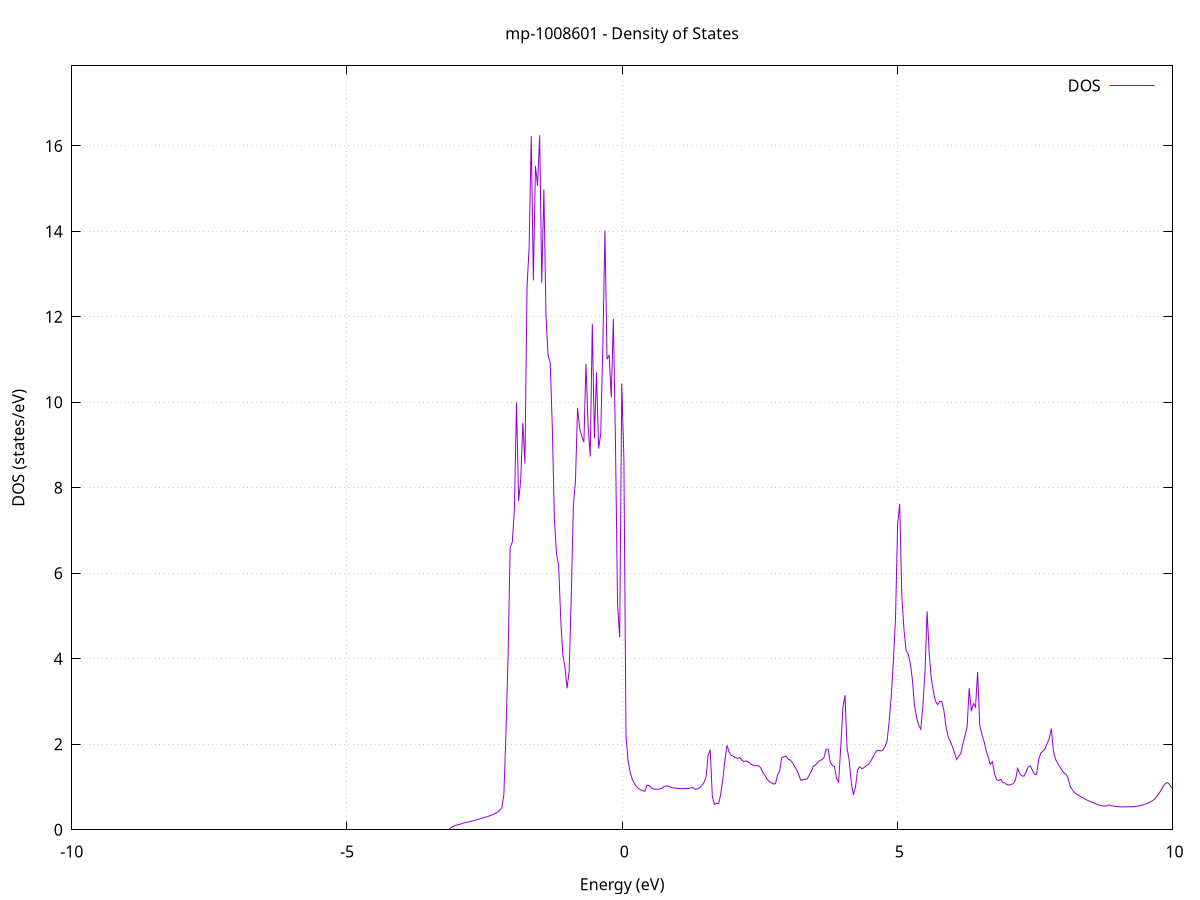 set title 'mp-1008601 - Density of States'
set xlabel 'Energy (eV)'
set ylabel 'DOS (states/eV)'
set grid
set xrange [-10:10]
set yrange [0:17.872]
set xzeroaxis lt -1
set terminal png size 800,600
set output 'mp-1008601_dos_gnuplot.png'
plot '-' using 1:2 with lines title 'DOS'
-48.785900 0.000000
-48.747700 0.000000
-48.709400 0.000000
-48.671200 0.000000
-48.632900 0.000000
-48.594600 0.000000
-48.556400 0.000000
-48.518100 0.000000
-48.479900 0.000000
-48.441600 0.000000
-48.403300 0.000000
-48.365100 0.000000
-48.326800 0.000000
-48.288600 0.000000
-48.250300 0.000000
-48.212100 0.000000
-48.173800 0.000000
-48.135500 0.000000
-48.097300 0.000000
-48.059000 0.000000
-48.020800 0.000000
-47.982500 0.000000
-47.944200 0.000000
-47.906000 0.000000
-47.867700 0.000000
-47.829500 0.000000
-47.791200 0.000000
-47.753000 0.000000
-47.714700 0.000000
-47.676400 0.000000
-47.638200 0.000000
-47.599900 0.000000
-47.561700 0.000000
-47.523400 0.000000
-47.485100 0.000000
-47.446900 0.000000
-47.408600 0.000000
-47.370400 0.000000
-47.332100 0.000000
-47.293900 0.000000
-47.255600 0.000000
-47.217300 0.000000
-47.179100 0.000000
-47.140800 0.000000
-47.102600 0.000000
-47.064300 0.000000
-47.026000 0.000000
-46.987800 0.000000
-46.949500 0.000000
-46.911300 0.000000
-46.873000 0.000000
-46.834800 0.000000
-46.796500 0.000000
-46.758200 0.000000
-46.720000 0.000000
-46.681700 0.000000
-46.643500 0.000000
-46.605200 0.000000
-46.566900 0.000000
-46.528700 0.000000
-46.490400 0.000000
-46.452200 0.000000
-46.413900 0.000000
-46.375700 0.000000
-46.337400 0.000000
-46.299100 0.000000
-46.260900 0.000000
-46.222600 0.000000
-46.184400 0.000000
-46.146100 0.000000
-46.107800 0.000000
-46.069600 0.000000
-46.031300 0.000000
-45.993100 0.000000
-45.954800 0.000000
-45.916600 0.000000
-45.878300 0.000000
-45.840000 0.000000
-45.801800 0.000000
-45.763500 0.000000
-45.725300 0.000000
-45.687000 0.000000
-45.648700 0.000000
-45.610500 0.000000
-45.572200 0.000000
-45.534000 0.000000
-45.495700 0.000000
-45.457500 0.000000
-45.419200 0.000000
-45.380900 0.000000
-45.342700 0.000000
-45.304400 66.849500
-45.266200 0.000000
-45.227900 0.000000
-45.189600 0.000000
-45.151400 0.000000
-45.113100 0.000000
-45.074900 0.000000
-45.036600 0.000000
-44.998400 0.000000
-44.960100 0.000000
-44.921800 0.000000
-44.883600 0.000000
-44.845300 0.000000
-44.807100 0.000000
-44.768800 0.000000
-44.730500 0.000000
-44.692300 0.000000
-44.654000 0.000000
-44.615800 0.000000
-44.577500 0.000000
-44.539300 0.000000
-44.501000 0.000000
-44.462700 0.000000
-44.424500 0.000000
-44.386200 0.000000
-44.348000 0.000000
-44.309700 0.000000
-44.271400 0.000000
-44.233200 0.000000
-44.194900 0.000000
-44.156700 0.000000
-44.118400 0.000000
-44.080200 0.000000
-44.041900 0.000000
-44.003600 0.000000
-43.965400 0.000000
-43.927100 0.000000
-43.888900 0.000000
-43.850600 0.000000
-43.812300 0.000000
-43.774100 0.000000
-43.735800 0.000000
-43.697600 0.000000
-43.659300 0.000000
-43.621100 0.000000
-43.582800 0.000000
-43.544500 0.000000
-43.506300 0.000000
-43.468000 0.000000
-43.429800 0.000000
-43.391500 0.000000
-43.353200 0.000000
-43.315000 0.000000
-43.276700 0.000000
-43.238500 0.000000
-43.200200 0.000000
-43.162000 0.000000
-43.123700 0.000000
-43.085400 0.000000
-43.047200 0.000000
-43.008900 0.000000
-42.970700 0.000000
-42.932400 0.000000
-42.894100 0.000000
-42.855900 0.000000
-42.817600 0.000000
-42.779400 0.000000
-42.741100 0.000000
-42.702900 0.000000
-42.664600 0.000000
-42.626300 0.000000
-42.588100 0.000000
-42.549800 0.000000
-42.511600 0.000000
-42.473300 0.000000
-42.435100 0.000000
-42.396800 0.000000
-42.358500 0.000000
-42.320300 0.000000
-42.282000 0.000000
-42.243800 0.000000
-42.205500 0.000000
-42.167200 0.000000
-42.129000 0.000000
-42.090700 0.000000
-42.052500 0.000000
-42.014200 0.000000
-41.976000 0.000000
-41.937700 0.000000
-41.899400 0.000000
-41.861200 0.000000
-41.822900 0.000000
-41.784700 0.000000
-41.746400 0.000000
-41.708100 0.000000
-41.669900 0.000000
-41.631600 0.000000
-41.593400 0.000000
-41.555100 0.000000
-41.516900 0.000000
-41.478600 0.000000
-41.440300 0.000000
-41.402100 0.000000
-41.363800 0.000000
-41.325600 0.000000
-41.287300 0.000000
-41.249000 0.000000
-41.210800 0.000000
-41.172500 0.000000
-41.134300 0.000000
-41.096000 0.000000
-41.057800 0.000000
-41.019500 0.000000
-40.981200 0.000000
-40.943000 0.000000
-40.904700 0.000000
-40.866500 0.000000
-40.828200 0.000000
-40.789900 0.000000
-40.751700 0.000000
-40.713400 0.000000
-40.675200 0.000000
-40.636900 0.000000
-40.598700 0.000000
-40.560400 0.000000
-40.522100 0.000000
-40.483900 0.000000
-40.445600 0.000000
-40.407400 0.000000
-40.369100 0.000000
-40.330800 0.000000
-40.292600 0.000000
-40.254300 0.000000
-40.216100 0.000000
-40.177800 0.000000
-40.139600 0.000000
-40.101300 0.000000
-40.063000 0.000000
-40.024800 0.000000
-39.986500 0.000000
-39.948300 0.000000
-39.910000 0.000000
-39.871700 0.000000
-39.833500 0.000000
-39.795200 0.000000
-39.757000 0.000000
-39.718700 0.000000
-39.680500 0.000000
-39.642200 0.000000
-39.603900 0.000000
-39.565700 0.000000
-39.527400 0.000000
-39.489200 0.000000
-39.450900 0.000000
-39.412600 0.000000
-39.374400 0.000000
-39.336100 0.000000
-39.297900 0.000000
-39.259600 0.000000
-39.221400 0.000000
-39.183100 0.000000
-39.144800 0.000000
-39.106600 0.000000
-39.068300 0.000000
-39.030100 0.000000
-38.991800 0.000000
-38.953500 0.000000
-38.915300 0.000000
-38.877000 0.000000
-38.838800 0.000000
-38.800500 0.000000
-38.762300 0.000000
-38.724000 0.000000
-38.685700 0.000000
-38.647500 0.000000
-38.609200 0.000000
-38.571000 0.000000
-38.532700 0.000000
-38.494400 0.000000
-38.456200 0.000000
-38.417900 0.000000
-38.379700 0.000000
-38.341400 0.000000
-38.303200 0.000000
-38.264900 0.000000
-38.226600 0.000000
-38.188400 0.000000
-38.150100 0.000000
-38.111900 0.000000
-38.073600 0.000000
-38.035300 0.000000
-37.997100 0.000000
-37.958800 0.000000
-37.920600 0.000000
-37.882300 0.000000
-37.844100 0.000000
-37.805800 0.000000
-37.767500 0.000000
-37.729300 0.000000
-37.691000 0.000000
-37.652800 0.000000
-37.614500 0.000000
-37.576200 0.000000
-37.538000 0.000000
-37.499700 0.000000
-37.461500 0.000000
-37.423200 0.000000
-37.385000 0.000000
-37.346700 0.000000
-37.308400 0.000000
-37.270200 0.000000
-37.231900 0.000000
-37.193700 0.000000
-37.155400 0.000000
-37.117100 0.000000
-37.078900 0.000000
-37.040600 0.000000
-37.002400 0.000000
-36.964100 0.000000
-36.925900 0.000000
-36.887600 0.000000
-36.849300 0.000000
-36.811100 0.000000
-36.772800 0.000000
-36.734600 0.000000
-36.696300 0.000000
-36.658000 0.000000
-36.619800 0.000000
-36.581500 0.000000
-36.543300 0.000000
-36.505000 0.000000
-36.466800 0.000000
-36.428500 0.000000
-36.390200 0.000000
-36.352000 0.000000
-36.313700 0.000000
-36.275500 0.000000
-36.237200 0.000000
-36.198900 0.000000
-36.160700 0.000000
-36.122400 0.000000
-36.084200 0.000000
-36.045900 0.000000
-36.007700 0.000000
-35.969400 0.000000
-35.931100 0.000000
-35.892900 0.000000
-35.854600 0.000000
-35.816400 0.000000
-35.778100 0.000000
-35.739800 0.000000
-35.701600 0.000000
-35.663300 0.000000
-35.625100 0.000000
-35.586800 0.000000
-35.548600 0.000000
-35.510300 0.000000
-35.472000 0.000000
-35.433800 0.000000
-35.395500 0.000000
-35.357300 0.000000
-35.319000 0.000000
-35.280700 0.000000
-35.242500 0.000000
-35.204200 0.000000
-35.166000 0.000000
-35.127700 0.000000
-35.089500 0.000000
-35.051200 0.000000
-35.012900 0.000000
-34.974700 0.000000
-34.936400 0.000000
-34.898200 0.000000
-34.859900 0.000000
-34.821600 0.000000
-34.783400 0.000000
-34.745100 0.000000
-34.706900 0.000000
-34.668600 0.000000
-34.630400 0.000000
-34.592100 0.000000
-34.553800 0.000000
-34.515600 0.000000
-34.477300 0.000000
-34.439100 0.000000
-34.400800 0.000000
-34.362500 0.000000
-34.324300 0.000000
-34.286000 0.000000
-34.247800 0.000000
-34.209500 0.000000
-34.171300 0.000000
-34.133000 0.000000
-34.094700 0.000000
-34.056500 0.000000
-34.018200 0.000000
-33.980000 0.000000
-33.941700 0.000000
-33.903400 0.000000
-33.865200 0.000000
-33.826900 0.000000
-33.788700 0.000000
-33.750400 0.000000
-33.712200 0.000000
-33.673900 0.000000
-33.635600 0.000000
-33.597400 0.000000
-33.559100 0.000000
-33.520900 0.000000
-33.482600 0.000000
-33.444300 0.000000
-33.406100 0.000000
-33.367800 0.000000
-33.329600 0.000000
-33.291300 0.000000
-33.253100 0.000000
-33.214800 0.000000
-33.176500 0.000000
-33.138300 0.000000
-33.100000 0.000000
-33.061800 0.000000
-33.023500 0.000000
-32.985200 0.000000
-32.947000 0.000000
-32.908700 0.000000
-32.870500 0.000000
-32.832200 0.000000
-32.794000 0.000000
-32.755700 0.000000
-32.717400 0.000000
-32.679200 0.000000
-32.640900 0.000000
-32.602700 0.000000
-32.564400 0.000000
-32.526100 0.000000
-32.487900 0.000000
-32.449600 0.000000
-32.411400 0.000000
-32.373100 0.000000
-32.334900 0.000000
-32.296600 0.000000
-32.258300 0.000000
-32.220100 0.000000
-32.181800 0.000000
-32.143600 0.000000
-32.105300 0.000000
-32.067000 0.000000
-32.028800 0.000000
-31.990500 0.000000
-31.952300 0.000000
-31.914000 0.000000
-31.875800 0.000000
-31.837500 0.000000
-31.799200 0.000000
-31.761000 0.000000
-31.722700 0.000000
-31.684500 0.000000
-31.646200 0.000000
-31.607900 0.000000
-31.569700 0.000000
-31.531400 0.000000
-31.493200 0.000000
-31.454900 0.000000
-31.416700 0.000000
-31.378400 0.000000
-31.340100 0.000000
-31.301900 0.000000
-31.263600 0.000000
-31.225400 0.000000
-31.187100 0.000000
-31.148800 0.000000
-31.110600 0.000000
-31.072300 0.000000
-31.034100 0.000000
-30.995800 0.000000
-30.957600 0.000000
-30.919300 0.000000
-30.881000 0.000000
-30.842800 0.000000
-30.804500 0.000000
-30.766300 0.000000
-30.728000 0.000000
-30.689700 0.000000
-30.651500 0.000000
-30.613200 0.000000
-30.575000 0.000000
-30.536700 0.000000
-30.498500 0.000000
-30.460200 0.000000
-30.421900 0.000000
-30.383700 0.000000
-30.345400 0.000000
-30.307200 0.000000
-30.268900 0.000000
-30.230600 0.000000
-30.192400 0.000000
-30.154100 0.000000
-30.115900 0.000000
-30.077600 0.000000
-30.039400 0.000000
-30.001100 0.000000
-29.962800 0.000000
-29.924600 0.000000
-29.886300 0.000000
-29.848100 0.000000
-29.809800 0.000000
-29.771500 0.000000
-29.733300 0.000000
-29.695000 0.000000
-29.656800 0.000000
-29.618500 0.000000
-29.580300 0.000000
-29.542000 0.000000
-29.503700 0.000000
-29.465500 0.000000
-29.427200 0.000000
-29.389000 0.000000
-29.350700 0.000000
-29.312400 0.000000
-29.274200 0.000000
-29.235900 0.000000
-29.197700 0.000000
-29.159400 0.000000
-29.121200 0.000000
-29.082900 0.000000
-29.044600 0.000000
-29.006400 0.000000
-28.968100 0.000000
-28.929900 0.000000
-28.891600 0.000000
-28.853300 0.000000
-28.815100 0.000000
-28.776800 0.000000
-28.738600 0.000000
-28.700300 0.000000
-28.662100 0.000000
-28.623800 0.000000
-28.585500 0.000000
-28.547300 0.000000
-28.509000 0.000000
-28.470800 0.000000
-28.432500 0.000000
-28.394200 0.000000
-28.356000 0.000000
-28.317700 0.000000
-28.279500 0.000000
-28.241200 0.000000
-28.203000 0.000000
-28.164700 0.000000
-28.126400 0.000000
-28.088200 0.000000
-28.049900 0.000000
-28.011700 0.000000
-27.973400 0.000000
-27.935100 0.000000
-27.896900 0.000000
-27.858600 0.000000
-27.820400 0.000000
-27.782100 0.000000
-27.743900 0.000000
-27.705600 0.000000
-27.667300 0.000000
-27.629100 0.000000
-27.590800 0.000000
-27.552600 0.000000
-27.514300 0.000000
-27.476000 0.000000
-27.437800 0.000000
-27.399500 0.000000
-27.361300 0.000000
-27.323000 0.000000
-27.284800 0.000000
-27.246500 0.000000
-27.208200 0.000000
-27.170000 0.000000
-27.131700 0.000000
-27.093500 0.000000
-27.055200 0.000000
-27.016900 0.000000
-26.978700 0.000000
-26.940400 0.000000
-26.902200 0.000000
-26.863900 0.000000
-26.825700 0.000000
-26.787400 0.000000
-26.749100 0.000000
-26.710900 0.000000
-26.672600 0.000000
-26.634400 0.000000
-26.596100 0.000000
-26.557800 0.000000
-26.519600 0.000000
-26.481300 0.000000
-26.443100 0.000000
-26.404800 0.000000
-26.366600 0.000000
-26.328300 0.000000
-26.290000 0.000000
-26.251800 0.000000
-26.213500 0.000000
-26.175300 0.000000
-26.137000 0.000000
-26.098700 0.000000
-26.060500 0.000000
-26.022200 0.000000
-25.984000 0.000000
-25.945700 0.000000
-25.907500 0.000000
-25.869200 0.000000
-25.830900 0.000000
-25.792700 0.000000
-25.754400 0.000000
-25.716200 0.000000
-25.677900 0.000000
-25.639600 0.000000
-25.601400 0.000000
-25.563100 0.000000
-25.524900 0.000000
-25.486600 0.000000
-25.448400 0.000000
-25.410100 0.000000
-25.371800 0.000000
-25.333600 0.000000
-25.295300 0.000000
-25.257100 0.000000
-25.218800 0.000000
-25.180500 0.000000
-25.142300 0.000000
-25.104000 0.000000
-25.065800 0.000000
-25.027500 0.000000
-24.989300 0.000000
-24.951000 0.000000
-24.912700 0.000000
-24.874500 0.000000
-24.836200 0.000000
-24.798000 0.000000
-24.759700 0.000000
-24.721400 0.000000
-24.683200 0.000000
-24.644900 0.000000
-24.606700 0.000000
-24.568400 0.000000
-24.530200 0.000000
-24.491900 0.000000
-24.453600 0.000000
-24.415400 0.000000
-24.377100 0.000000
-24.338900 0.000000
-24.300600 0.000000
-24.262300 0.000000
-24.224100 0.000000
-24.185800 0.000000
-24.147600 0.000000
-24.109300 0.000000
-24.071100 0.000000
-24.032800 0.000000
-23.994500 0.000000
-23.956300 0.000000
-23.918000 0.000000
-23.879800 0.000000
-23.841500 0.000000
-23.803200 0.000000
-23.765000 0.000000
-23.726700 0.000000
-23.688500 0.000000
-23.650200 0.000000
-23.612000 0.000000
-23.573700 0.000000
-23.535400 18.950700
-23.497200 0.000000
-23.458900 0.000000
-23.420700 30.122100
-23.382400 15.765600
-23.344100 14.434300
-23.305900 16.295700
-23.267600 50.964200
-23.229400 0.000000
-23.191100 0.000000
-23.152900 0.000000
-23.114600 0.000000
-23.076300 0.000000
-23.038100 0.000000
-22.999800 0.000000
-22.961600 0.000000
-22.923300 0.000000
-22.885000 0.000000
-22.846800 0.000000
-22.808500 0.000000
-22.770300 0.000000
-22.732000 0.000000
-22.693800 0.000000
-22.655500 0.000000
-22.617200 0.000000
-22.579000 0.000000
-22.540700 0.000000
-22.502500 0.000000
-22.464200 0.000000
-22.425900 0.000000
-22.387700 0.000000
-22.349400 0.000000
-22.311200 0.000000
-22.272900 0.000000
-22.234700 0.000000
-22.196400 0.000000
-22.158100 0.000000
-22.119900 0.000000
-22.081600 0.000000
-22.043400 0.000000
-22.005100 0.000000
-21.966800 0.000000
-21.928600 0.000000
-21.890300 0.000000
-21.852100 0.000000
-21.813800 0.000000
-21.775600 0.000000
-21.737300 0.000000
-21.699000 0.000000
-21.660800 0.000000
-21.622500 0.000000
-21.584300 0.000000
-21.546000 0.000000
-21.507700 0.000000
-21.469500 0.000000
-21.431200 0.000000
-21.393000 0.000000
-21.354700 0.000000
-21.316500 0.000000
-21.278200 0.000000
-21.239900 0.000000
-21.201700 0.000000
-21.163400 0.000000
-21.125200 0.000000
-21.086900 0.000000
-21.048600 0.000000
-21.010400 0.000000
-20.972100 0.000000
-20.933900 0.000000
-20.895600 0.000000
-20.857400 0.000000
-20.819100 0.000000
-20.780800 0.000000
-20.742600 0.000000
-20.704300 0.000000
-20.666100 0.000000
-20.627800 0.000000
-20.589500 0.000000
-20.551300 0.000000
-20.513000 0.000000
-20.474800 0.000000
-20.436500 0.000000
-20.398300 0.000000
-20.360000 0.000000
-20.321700 0.000000
-20.283500 0.000000
-20.245200 0.000000
-20.207000 0.000000
-20.168700 0.000000
-20.130400 0.000000
-20.092200 0.000000
-20.053900 0.000000
-20.015700 0.000000
-19.977400 0.000000
-19.939200 0.000000
-19.900900 0.000000
-19.862600 0.000000
-19.824400 0.000000
-19.786100 0.000000
-19.747900 0.000000
-19.709600 0.000000
-19.671300 0.000000
-19.633100 0.000000
-19.594800 0.000000
-19.556600 0.000000
-19.518300 0.000000
-19.480100 0.000000
-19.441800 0.000000
-19.403500 0.000000
-19.365300 0.000000
-19.327000 0.000000
-19.288800 0.000000
-19.250500 0.000000
-19.212200 0.000000
-19.174000 0.000000
-19.135700 0.000000
-19.097500 0.000000
-19.059200 0.000000
-19.021000 0.000000
-18.982700 0.000000
-18.944400 0.000000
-18.906200 0.000000
-18.867900 0.000000
-18.829700 0.000000
-18.791400 0.000000
-18.753100 0.000000
-18.714900 0.000000
-18.676600 0.000000
-18.638400 0.000000
-18.600100 0.000000
-18.561900 0.000000
-18.523600 0.000000
-18.485300 0.000000
-18.447100 0.000000
-18.408800 0.000000
-18.370600 0.000000
-18.332300 0.000000
-18.294000 0.000000
-18.255800 0.000000
-18.217500 0.000000
-18.179300 0.000000
-18.141000 0.000000
-18.102800 0.000000
-18.064500 0.000000
-18.026200 0.000000
-17.988000 0.000000
-17.949700 0.000000
-17.911500 0.000000
-17.873200 0.000000
-17.834900 0.000000
-17.796700 0.000000
-17.758400 0.000000
-17.720200 0.000000
-17.681900 0.000000
-17.643700 0.000000
-17.605400 0.000000
-17.567100 0.000000
-17.528900 0.000000
-17.490600 0.000000
-17.452400 0.000000
-17.414100 0.000000
-17.375800 0.000000
-17.337600 0.000000
-17.299300 0.000000
-17.261100 0.000000
-17.222800 0.000000
-17.184600 0.000000
-17.146300 0.000000
-17.108000 0.000000
-17.069800 0.000000
-17.031500 0.000000
-16.993300 0.000000
-16.955000 0.000000
-16.916700 0.000000
-16.878500 0.000000
-16.840200 0.000000
-16.802000 0.000000
-16.763700 0.000000
-16.725500 0.000000
-16.687200 0.000000
-16.648900 0.000000
-16.610700 0.000000
-16.572400 0.000000
-16.534200 0.000000
-16.495900 0.000000
-16.457600 0.000000
-16.419400 0.000000
-16.381100 0.000000
-16.342900 0.000000
-16.304600 0.000000
-16.266400 0.000000
-16.228100 0.000000
-16.189800 0.000000
-16.151600 0.000000
-16.113300 0.000000
-16.075100 0.000000
-16.036800 0.000000
-15.998500 0.000000
-15.960300 0.000000
-15.922000 0.000000
-15.883800 0.000000
-15.845500 0.000000
-15.807300 0.000000
-15.769000 0.000000
-15.730700 0.000000
-15.692500 0.000000
-15.654200 0.000000
-15.616000 0.000000
-15.577700 0.000000
-15.539400 0.000000
-15.501200 0.000000
-15.462900 0.000000
-15.424700 0.000000
-15.386400 0.000000
-15.348200 0.000000
-15.309900 0.000000
-15.271600 0.000000
-15.233400 0.000000
-15.195100 0.000000
-15.156900 0.000000
-15.118600 0.000000
-15.080300 0.000000
-15.042100 0.000000
-15.003800 0.000000
-14.965600 0.000000
-14.927300 0.000000
-14.889100 0.000000
-14.850800 0.000000
-14.812500 0.000000
-14.774300 0.000000
-14.736000 0.000000
-14.697800 0.000000
-14.659500 0.000000
-14.621200 0.000000
-14.583000 0.000000
-14.544700 0.000000
-14.506500 0.000000
-14.468200 0.000000
-14.430000 0.000000
-14.391700 0.000000
-14.353400 0.000000
-14.315200 0.000000
-14.276900 0.000000
-14.238700 0.000000
-14.200400 0.000000
-14.162100 0.000000
-14.123900 0.000000
-14.085600 0.000000
-14.047400 0.000000
-14.009100 0.000000
-13.970900 0.000000
-13.932600 0.000000
-13.894300 0.000000
-13.856100 0.000000
-13.817800 0.000000
-13.779600 0.000000
-13.741300 0.000000
-13.703000 0.000000
-13.664800 0.000000
-13.626500 0.000000
-13.588300 0.000000
-13.550000 0.000000
-13.511800 0.000000
-13.473500 0.000000
-13.435200 0.000000
-13.397000 0.000000
-13.358700 0.000000
-13.320500 0.000000
-13.282200 0.000000
-13.243900 0.000000
-13.205700 0.000000
-13.167400 0.000000
-13.129200 0.000000
-13.090900 0.000000
-13.052700 0.000000
-13.014400 0.000000
-12.976100 0.000000
-12.937900 0.000000
-12.899600 0.000000
-12.861400 0.000000
-12.823100 0.000000
-12.784800 0.000000
-12.746600 0.000000
-12.708300 0.000000
-12.670100 0.000000
-12.631800 0.000000
-12.593600 0.000000
-12.555300 0.000000
-12.517000 0.000000
-12.478800 0.000000
-12.440500 0.000000
-12.402300 0.000000
-12.364000 0.000000
-12.325700 0.000000
-12.287500 0.000000
-12.249200 0.000000
-12.211000 0.000000
-12.172700 0.000000
-12.134500 0.000000
-12.096200 0.000000
-12.057900 0.000000
-12.019700 0.000000
-11.981400 0.000000
-11.943200 0.000000
-11.904900 0.000000
-11.866600 0.000000
-11.828400 0.000000
-11.790100 0.000000
-11.751900 0.000000
-11.713600 0.000000
-11.675400 0.000000
-11.637100 0.000000
-11.598800 0.000000
-11.560600 0.000000
-11.522300 0.000000
-11.484100 0.000000
-11.445800 0.000000
-11.407500 0.000000
-11.369300 0.000000
-11.331000 0.000000
-11.292800 0.000000
-11.254500 0.000000
-11.216300 0.000000
-11.178000 0.000000
-11.139700 0.000000
-11.101500 0.000000
-11.063200 0.000000
-11.025000 0.000000
-10.986700 0.000000
-10.948400 0.000000
-10.910200 0.000000
-10.871900 0.000000
-10.833700 0.000000
-10.795400 0.000000
-10.757200 0.000000
-10.718900 0.000000
-10.680600 0.000000
-10.642400 0.000000
-10.604100 0.000000
-10.565900 0.000000
-10.527600 0.000000
-10.489300 0.000000
-10.451100 0.000000
-10.412800 0.000000
-10.374600 0.000000
-10.336300 0.000000
-10.298100 0.000000
-10.259800 0.000000
-10.221500 0.000000
-10.183300 0.000000
-10.145000 0.000000
-10.106800 0.000000
-10.068500 0.000000
-10.030200 0.000000
-9.992000 0.000000
-9.953700 0.000000
-9.915500 0.000000
-9.877200 0.000000
-9.839000 0.000000
-9.800700 0.000000
-9.762400 0.000000
-9.724200 0.000000
-9.685900 0.000000
-9.647700 0.000000
-9.609400 0.000000
-9.571100 0.000000
-9.532900 0.000000
-9.494600 0.000000
-9.456400 0.000000
-9.418100 0.000000
-9.379900 0.000000
-9.341600 0.000000
-9.303300 0.000000
-9.265100 0.000000
-9.226800 0.000000
-9.188600 0.000000
-9.150300 0.000000
-9.112000 0.000000
-9.073800 0.000000
-9.035500 0.000000
-8.997300 0.000000
-8.959000 0.000000
-8.920800 0.000000
-8.882500 0.000000
-8.844200 0.000000
-8.806000 0.000000
-8.767700 0.000000
-8.729500 0.000000
-8.691200 0.000000
-8.652900 0.000000
-8.614700 0.000000
-8.576400 0.000000
-8.538200 0.000000
-8.499900 0.000000
-8.461700 0.000000
-8.423400 0.000000
-8.385100 0.000000
-8.346900 0.000000
-8.308600 0.000000
-8.270400 0.000000
-8.232100 0.000000
-8.193800 0.000000
-8.155600 0.000000
-8.117300 0.000000
-8.079100 0.000000
-8.040800 0.000000
-8.002600 0.000000
-7.964300 0.000000
-7.926000 0.000000
-7.887800 0.000000
-7.849500 0.000000
-7.811300 0.000000
-7.773000 0.000000
-7.734700 0.000000
-7.696500 0.000000
-7.658200 0.000000
-7.620000 0.000000
-7.581700 0.000000
-7.543500 0.000000
-7.505200 0.000000
-7.466900 0.000000
-7.428700 0.000000
-7.390400 0.000000
-7.352200 0.000000
-7.313900 0.000000
-7.275600 0.000000
-7.237400 0.000000
-7.199100 0.000000
-7.160900 0.000000
-7.122600 0.000000
-7.084400 0.000000
-7.046100 0.000000
-7.007800 0.000000
-6.969600 0.000000
-6.931300 0.000000
-6.893100 0.000000
-6.854800 0.000000
-6.816500 0.000000
-6.778300 0.000000
-6.740000 0.000000
-6.701800 0.000000
-6.663500 0.000000
-6.625300 0.000000
-6.587000 0.000000
-6.548700 0.000000
-6.510500 0.000000
-6.472200 0.000000
-6.434000 0.000000
-6.395700 0.000000
-6.357400 0.000000
-6.319200 0.000000
-6.280900 0.000000
-6.242700 0.000000
-6.204400 0.000000
-6.166200 0.000000
-6.127900 0.000000
-6.089600 0.000000
-6.051400 0.000000
-6.013100 0.000000
-5.974900 0.000000
-5.936600 0.000000
-5.898300 0.000000
-5.860100 0.000000
-5.821800 0.000000
-5.783600 0.000000
-5.745300 0.000000
-5.707100 0.000000
-5.668800 0.000000
-5.630500 0.000000
-5.592300 0.000000
-5.554000 0.000000
-5.515800 0.000000
-5.477500 0.000000
-5.439200 0.000000
-5.401000 0.000000
-5.362700 0.000000
-5.324500 0.000000
-5.286200 0.000000
-5.248000 0.000000
-5.209700 0.000000
-5.171400 0.000000
-5.133200 0.000000
-5.094900 0.000000
-5.056700 0.000000
-5.018400 0.000000
-4.980100 0.000000
-4.941900 0.000000
-4.903600 0.000000
-4.865400 0.000000
-4.827100 0.000000
-4.788900 0.000000
-4.750600 0.000000
-4.712300 0.000000
-4.674100 0.000000
-4.635800 0.000000
-4.597600 0.000000
-4.559300 0.000000
-4.521000 0.000000
-4.482800 0.000000
-4.444500 0.000000
-4.406300 0.000000
-4.368000 0.000000
-4.329800 0.000000
-4.291500 0.000000
-4.253200 0.000000
-4.215000 0.000000
-4.176700 0.000000
-4.138500 0.000000
-4.100200 0.000000
-4.061900 0.000000
-4.023700 0.000000
-3.985400 0.000000
-3.947200 0.000000
-3.908900 0.000000
-3.870700 0.000000
-3.832400 0.000000
-3.794100 0.000000
-3.755900 0.000000
-3.717600 0.000000
-3.679400 0.000000
-3.641100 0.000000
-3.602800 0.000000
-3.564600 0.000000
-3.526300 0.000000
-3.488100 0.000000
-3.449800 0.000000
-3.411600 0.000000
-3.373300 0.000000
-3.335000 0.000000
-3.296800 0.000000
-3.258500 0.000000
-3.220300 0.000000
-3.182000 0.000000
-3.143700 0.008000
-3.105500 0.054400
-3.067200 0.080500
-3.029000 0.101900
-2.990700 0.115300
-2.952500 0.126200
-2.914200 0.143200
-2.875900 0.161000
-2.837700 0.172500
-2.799400 0.182300
-2.761200 0.193900
-2.722900 0.206700
-2.684600 0.220200
-2.646400 0.234300
-2.608100 0.248400
-2.569900 0.261700
-2.531600 0.275600
-2.493400 0.289900
-2.455100 0.304700
-2.416800 0.322300
-2.378600 0.342300
-2.340300 0.362800
-2.302100 0.386800
-2.263800 0.414100
-2.225500 0.457000
-2.187300 0.514400
-2.149000 0.825300
-2.110800 2.271700
-2.072500 4.050000
-2.034300 6.605600
-1.996000 6.730600
-1.957700 7.484200
-1.919500 9.996300
-1.881200 7.693100
-1.843000 8.187900
-1.804700 9.527100
-1.766400 8.567800
-1.728200 12.711700
-1.689900 13.638700
-1.651700 16.228800
-1.613400 12.854500
-1.575200 15.530200
-1.536900 15.065500
-1.498600 16.247500
-1.460400 12.793900
-1.422100 14.981300
-1.383900 12.023900
-1.345600 11.100600
-1.307300 10.938100
-1.269100 9.427900
-1.230800 7.249000
-1.192600 6.460900
-1.154300 6.189800
-1.116100 4.938700
-1.077800 4.087700
-1.039500 3.813100
-1.001300 3.310800
-0.963000 3.697300
-0.924800 5.446600
-0.886500 7.571800
-0.848200 8.160500
-0.810000 9.867300
-0.771700 9.387100
-0.733500 9.203100
-0.695200 9.068200
-0.657000 10.901400
-0.618700 9.460100
-0.580400 8.731700
-0.542200 11.838100
-0.503900 9.159600
-0.465700 10.700000
-0.427400 8.918300
-0.389100 9.259200
-0.350900 11.300700
-0.312600 14.020400
-0.274400 11.007200
-0.236100 11.108600
-0.197900 10.116900
-0.159600 11.956700
-0.121300 9.060700
-0.083100 5.253800
-0.044800 4.504500
-0.006600 10.443400
0.031700 8.673000
0.070000 2.210800
0.108200 1.610800
0.146500 1.348300
0.184700 1.176500
0.223000 1.079100
0.261200 1.008200
0.299500 0.962500
0.337800 0.932000
0.376000 0.911500
0.414300 0.900000
0.452500 1.045100
0.490800 1.036400
0.529100 0.977600
0.567300 0.956500
0.605600 0.950600
0.643800 0.948300
0.682100 0.952900
0.720300 0.967900
0.758600 1.009400
0.796900 1.025800
0.835100 1.015600
0.873400 1.003000
0.911600 0.985300
0.949900 0.978400
0.988200 0.973000
1.026400 0.967300
1.064700 0.963400
1.102900 0.961200
1.141200 0.962600
1.179400 0.962600
1.217700 0.966400
1.256000 0.986700
1.294200 0.979500
1.332500 0.948300
1.370700 0.953200
1.409000 0.982800
1.447300 1.033200
1.485500 1.102400
1.523800 1.225900
1.562000 1.736100
1.600300 1.875400
1.638500 0.783600
1.676800 0.592700
1.715100 0.622000
1.753300 0.612500
1.791600 0.831900
1.829800 1.178400
1.868100 1.638300
1.906400 1.972900
1.944600 1.813100
1.982900 1.744000
2.021100 1.718300
2.059400 1.684100
2.097600 1.668100
2.135900 1.692900
2.174200 1.632200
2.212400 1.593800
2.250700 1.612000
2.288900 1.588800
2.327200 1.551500
2.365500 1.518400
2.403700 1.499000
2.442000 1.505600
2.480200 1.492700
2.518500 1.450200
2.556700 1.343100
2.595000 1.271900
2.633300 1.185200
2.671500 1.133700
2.709800 1.099000
2.748000 1.072400
2.786300 1.077900
2.824600 1.289800
2.862800 1.374500
2.901100 1.691300
2.939300 1.704300
2.977600 1.728200
3.015800 1.653000
3.054100 1.633500
3.092400 1.571600
3.130600 1.489300
3.168900 1.411100
3.207100 1.290300
3.245400 1.160700
3.283700 1.168000
3.321900 1.179100
3.360200 1.188200
3.398400 1.279000
3.436700 1.365700
3.474900 1.485000
3.513200 1.516900
3.551500 1.569200
3.589700 1.622400
3.628000 1.639100
3.666200 1.687700
3.704500 1.879700
3.742800 1.886500
3.781000 1.586500
3.819300 1.503700
3.857500 1.480500
3.895800 1.201400
3.934000 1.119700
3.972300 1.947800
4.010600 2.834900
4.048800 3.150000
4.087100 1.905100
4.125300 1.624500
4.163600 1.099000
4.201900 0.817800
4.240100 0.998400
4.278400 1.400300
4.316600 1.474000
4.354900 1.428400
4.393100 1.453700
4.431400 1.494800
4.469700 1.521900
4.507900 1.584100
4.546200 1.675200
4.584400 1.766300
4.622700 1.845400
4.661000 1.857700
4.699200 1.847900
4.737500 1.862600
4.775700 1.944000
4.814000 2.083500
4.852200 2.537700
4.890500 3.139200
4.928800 3.951000
4.967000 4.939300
5.005300 7.142400
5.043500 7.619000
5.081800 5.469200
5.120100 4.701700
5.158300 4.195900
5.196600 4.113100
5.234800 3.902700
5.273100 3.523000
5.311300 2.910100
5.349600 2.635100
5.387900 2.446800
5.426100 2.352300
5.464400 2.906500
5.502600 3.671200
5.540900 5.109100
5.579200 4.135600
5.617400 3.547900
5.655700 3.225400
5.693900 3.011300
5.732200 2.929300
5.770400 2.999400
5.808700 3.000600
5.847000 2.785200
5.885200 2.415200
5.923500 2.172300
5.961700 2.078100
6.000000 1.946700
6.038300 1.804100
6.076500 1.643700
6.114800 1.715900
6.153000 1.783800
6.191300 2.008200
6.229500 2.201100
6.267800 2.402500
6.306100 3.312200
6.344300 2.774200
6.382600 2.951400
6.420800 2.871600
6.459100 3.690100
6.497400 2.456800
6.535600 2.230600
6.573900 2.077800
6.612100 1.857200
6.650400 1.708100
6.688600 1.529100
6.726900 1.594000
6.765200 1.320000
6.803400 1.170400
6.841700 1.151200
6.879900 1.181500
6.918200 1.105400
6.956500 1.092500
6.994700 1.054800
7.033000 1.044300
7.071200 1.063000
7.109500 1.078600
7.147700 1.174000
7.186000 1.436400
7.224300 1.313700
7.262500 1.261300
7.300800 1.254500
7.339000 1.351700
7.377300 1.470400
7.415600 1.496900
7.453800 1.396900
7.492100 1.297500
7.530300 1.297200
7.568600 1.640600
7.606800 1.792800
7.645100 1.839200
7.683400 1.894000
7.721600 2.015400
7.759900 2.129600
7.798100 2.369800
7.836400 1.838100
7.874700 1.651300
7.912900 1.560100
7.951200 1.473600
7.989400 1.400400
8.027700 1.331800
8.065900 1.296100
8.104200 1.206600
8.142500 1.012800
8.180700 0.938100
8.219000 0.873200
8.257200 0.834700
8.295500 0.802700
8.333800 0.774200
8.372000 0.746900
8.410300 0.718600
8.448500 0.692700
8.486800 0.670900
8.525000 0.651700
8.563300 0.632000
8.601600 0.609900
8.639800 0.590000
8.678100 0.573400
8.716300 0.562100
8.754600 0.555100
8.792900 0.555900
8.831100 0.573500
8.869400 0.576700
8.907600 0.558900
8.945900 0.551200
8.984100 0.544000
9.022400 0.538900
9.060700 0.535400
9.098900 0.533300
9.137200 0.539300
9.175400 0.535300
9.213700 0.538700
9.252000 0.537100
9.290200 0.540600
9.328500 0.545300
9.366700 0.553200
9.405000 0.563000
9.443200 0.574300
9.481500 0.589000
9.519800 0.606900
9.558000 0.627000
9.596300 0.650800
9.634500 0.679400
9.672800 0.714200
9.711100 0.775500
9.749300 0.838300
9.787600 0.917000
9.825800 1.007300
9.864100 1.071200
9.902300 1.106200
9.940600 1.069800
9.978900 0.992300
10.017100 0.951400
10.055400 0.938300
10.093600 0.920300
10.131900 0.910100
10.170200 0.904500
10.208400 0.900700
10.246700 0.897000
10.284900 0.892600
10.323200 0.888500
10.361400 0.890600
10.399700 0.894800
10.438000 0.905000
10.476200 0.917500
10.514500 1.062500
10.552700 1.023300
10.591000 1.317400
10.629300 1.284800
10.667500 1.288400
10.705800 1.302800
10.744000 1.328800
10.782300 1.334500
10.820500 1.381100
10.858800 1.346500
10.897100 1.319500
10.935300 1.281700
10.973600 1.254900
11.011800 1.249200
11.050100 1.283600
11.088400 1.315200
11.126600 1.361800
11.164900 1.405700
11.203100 1.445700
11.241400 1.592200
11.279600 1.704900
11.317900 1.712400
11.356200 1.646600
11.394400 1.691200
11.432700 1.812500
11.470900 1.950400
11.509200 2.153800
11.547500 2.277000
11.585700 2.233400
11.624000 2.205500
11.662200 2.148800
11.700500 2.069900
11.738700 2.017300
11.777000 1.981700
11.815300 1.948800
11.853500 1.914500
11.891800 1.857200
11.930000 1.803900
11.968300 1.770000
12.006600 1.730300
12.044800 1.710400
12.083100 1.692500
12.121300 1.688400
12.159600 1.681700
12.197800 1.680900
12.236100 1.683300
12.274400 1.680500
12.312600 1.662100
12.350900 1.613400
12.389100 1.591900
12.427400 1.580300
12.465700 1.559100
12.503900 1.527100
12.542200 1.516500
12.580400 1.512000
12.618700 1.508500
12.656900 1.509300
12.695200 1.492500
12.733500 1.487900
12.771700 1.482000
12.810000 1.489700
12.848200 1.497800
12.886500 1.497500
12.924800 1.510800
12.963000 1.502100
13.001300 1.494900
13.039500 1.493900
13.077800 1.487300
13.116000 1.503500
13.154300 1.489300
13.192600 1.492000
13.230800 1.497600
13.269100 1.504100
13.307300 1.520700
13.345600 1.552800
13.383900 1.586600
13.422100 1.624700
13.460400 1.666900
13.498600 1.653400
13.536900 1.642900
13.575100 1.610900
13.613400 1.607700
13.651700 1.592200
13.689900 1.590100
13.728200 1.588200
13.766400 1.599100
13.804700 1.605500
13.843000 1.576800
13.881200 1.580900
13.919500 1.594000
13.957700 1.622700
13.996000 1.643000
14.034200 1.669000
14.072500 1.671200
14.110800 1.688200
14.149000 1.706600
14.187300 1.724000
14.225500 1.749900
14.263800 1.659000
14.302100 1.618000
14.340300 1.595300
14.378600 1.599400
14.416800 1.624100
14.455100 1.634700
14.493300 1.641100
14.531600 1.686300
14.569900 1.688700
14.608100 1.672200
14.646400 1.680600
14.684600 1.652400
14.722900 1.630300
14.761200 1.600500
14.799400 1.592600
14.837700 1.715800
14.875900 1.676500
14.914200 1.575000
14.952400 1.494200
14.990700 1.459000
15.029000 1.418900
15.067200 1.397100
15.105500 1.394500
15.143700 1.366900
15.182000 1.305000
15.220300 1.273300
15.258500 1.252400
15.296800 1.243600
15.335000 1.249400
15.373300 1.264500
15.411500 1.366400
15.449800 1.435000
15.488100 1.517900
15.526300 1.582900
15.564600 1.723200
15.602800 1.829800
15.641100 1.857200
15.679400 1.873300
15.717600 2.031000
15.755900 2.001700
15.794100 1.874700
15.832400 1.860400
15.870600 1.893200
15.908900 1.988100
15.947200 2.077500
15.985400 2.128500
16.023700 2.039500
16.061900 2.060000
16.100200 2.105200
16.138500 2.021000
16.176700 2.170800
16.215000 2.234300
16.253200 2.265200
16.291500 2.243400
16.329700 2.157300
16.368000 2.066500
16.406300 2.019900
16.444500 2.018000
16.482800 1.981600
16.521000 2.055600
16.559300 2.119200
16.597600 2.024200
16.635800 2.128000
16.674100 2.170000
16.712300 2.171800
16.750600 2.131100
16.788800 1.989000
16.827100 1.850400
16.865400 1.657700
16.903600 1.521900
16.941900 1.413400
16.980100 1.352500
17.018400 1.379300
17.056700 1.394100
17.094900 1.434900
17.133200 1.486700
17.171400 1.546100
17.209700 1.538000
17.247900 1.605700
17.286200 1.729200
17.324500 1.840600
17.362700 2.001200
17.401000 2.278900
17.439200 2.314700
17.477500 2.422000
17.515800 2.446600
17.554000 2.228400
17.592300 1.987800
17.630500 1.865600
17.668800 1.798400
17.707000 1.804900
17.745300 1.837300
17.783600 1.943200
17.821800 2.013100
17.860100 2.006500
17.898300 2.036200
17.936600 2.095000
17.974900 2.203300
18.013100 2.292100
18.051400 2.415800
18.089600 2.415500
18.127900 2.372800
18.166100 2.338900
18.204400 2.319300
18.242700 2.330500
18.280900 2.385700
18.319200 2.369200
18.357400 2.199500
18.395700 2.055400
18.434000 1.961200
18.472200 1.866500
18.510500 1.776700
18.548700 1.753800
18.587000 1.636700
18.625200 1.639100
18.663500 1.721300
18.701800 1.795500
18.740000 1.894600
18.778300 1.917200
18.816500 1.932200
18.854800 1.977700
18.893100 1.904900
18.931300 2.006600
18.969600 1.941900
19.007800 1.822100
19.046100 1.803300
19.084300 1.781400
19.122600 1.807400
19.160900 1.836500
19.199100 1.913000
19.237400 1.848900
19.275600 1.881400
19.313900 1.780600
19.352200 1.732400
19.390400 1.686100
19.428700 1.611100
19.466900 1.580400
19.505200 1.568100
19.543400 1.569600
19.581700 1.611400
19.620000 1.599300
19.658200 1.490000
19.696500 1.441300
19.734700 1.390900
19.773000 1.362900
19.811300 1.333100
19.849500 1.331400
19.887800 1.347700
19.926000 1.294700
19.964300 1.267700
20.002500 1.276200
20.040800 1.310300
20.079100 1.311900
20.117300 1.360500
20.155600 1.437900
20.193800 1.528900
20.232100 1.638200
20.270400 1.727900
20.308600 1.819200
20.346900 1.876300
20.385100 1.928800
20.423400 1.939300
20.461600 1.919400
20.499900 1.929300
20.538200 1.875900
20.576400 1.825800
20.614700 1.786100
20.652900 1.808300
20.691200 1.738300
20.729500 1.650800
20.767700 1.516600
20.806000 1.418600
20.844200 1.384200
20.882500 1.348300
20.920700 1.370100
20.959000 1.430000
20.997300 1.519100
21.035500 1.494000
21.073800 1.407100
21.112000 1.278500
21.150300 1.224600
21.188600 1.200800
21.226800 1.167500
21.265100 1.124400
21.303300 1.145400
21.341600 1.204500
21.379800 1.225300
21.418100 1.180500
21.456400 1.133200
21.494600 1.064500
21.532900 1.021300
21.571100 0.984500
21.609400 0.960100
21.647700 0.941900
21.685900 0.931900
21.724200 0.888100
21.762400 0.838800
21.800700 0.786800
21.838900 0.765700
21.877200 0.741200
21.915500 0.705800
21.953700 0.662800
21.992000 0.635900
22.030200 0.572300
22.068500 0.500300
22.106800 0.439500
22.145000 0.392100
22.183300 0.361000
22.221500 0.336000
22.259800 0.315100
22.298000 0.290300
22.336300 0.267800
22.374600 0.249400
22.412800 0.238500
22.451100 0.241500
22.489300 0.244200
22.527600 0.226000
22.565900 0.179700
22.604100 0.154800
22.642400 0.138100
22.680600 0.128000
22.718900 0.122200
22.757100 0.118900
22.795400 0.115800
22.833700 0.112700
22.871900 0.109800
22.910200 0.106800
22.948400 0.103900
22.986700 0.101400
23.025000 0.099400
23.063200 0.097600
23.101500 0.096000
23.139700 0.094400
23.178000 0.092800
23.216200 0.091300
23.254500 0.089900
23.292800 0.088500
23.331000 0.087200
23.369300 0.087000
23.407500 0.086700
23.445800 0.085900
23.484100 0.085900
23.522300 0.085800
23.560600 0.085300
23.598800 0.084800
23.637100 0.085100
23.675300 0.085500
23.713600 0.085900
23.751900 0.085800
23.790100 0.085100
23.828400 0.090500
23.866600 0.084800
23.904900 0.076500
23.943200 0.067300
23.981400 0.057600
24.019700 0.044700
24.057900 0.034900
24.096200 0.029100
24.134400 0.024900
24.172700 0.030200
24.211000 0.012600
24.249200 0.000200
24.287500 0.000000
24.325700 0.000000
24.364000 0.000000
24.402300 0.000000
24.440500 0.000000
24.478800 0.000000
24.517000 0.000000
24.555300 0.000000
24.593500 0.000000
24.631800 0.000000
24.670100 0.000000
24.708300 0.000000
24.746600 0.000000
24.784800 0.000000
24.823100 0.000000
24.861400 0.000000
24.899600 0.000000
24.937900 0.000000
24.976100 0.000000
25.014400 0.000000
25.052600 0.000000
25.090900 0.000000
25.129200 0.000000
25.167400 0.000000
25.205700 0.000000
25.243900 0.000000
25.282200 0.000000
25.320500 0.000000
25.358700 0.000000
25.397000 0.000000
25.435200 0.000000
25.473500 0.000000
25.511700 0.000000
25.550000 0.000000
25.588300 0.000000
25.626500 0.000000
25.664800 0.000000
25.703000 0.000000
25.741300 0.000000
25.779600 0.000000
25.817800 0.000000
25.856100 0.000000
25.894300 0.000000
25.932600 0.000000
25.970800 0.000000
26.009100 0.000000
26.047400 0.000000
26.085600 0.000000
26.123900 0.000000
26.162100 0.000000
26.200400 0.000000
26.238700 0.000000
26.276900 0.000000
26.315200 0.000000
26.353400 0.000000
26.391700 0.000000
26.429900 0.000000
26.468200 0.000000
26.506500 0.000000
26.544700 0.000000
26.583000 0.000000
26.621200 0.000000
26.659500 0.000000
26.697800 0.000000
26.736000 0.000000
26.774300 0.000000
26.812500 0.000000
26.850800 0.000000
26.889000 0.000000
26.927300 0.000000
26.965600 0.000000
27.003800 0.000000
27.042100 0.000000
27.080300 0.000000
27.118600 0.000000
27.156900 0.000000
27.195100 0.000000
27.233400 0.000000
27.271600 0.000000
27.309900 0.000000
27.348100 0.000000
27.386400 0.000000
27.424700 0.000000
27.462900 0.000000
27.501200 0.000000
27.539400 0.000000
27.577700 0.000000
27.616000 0.000000
27.654200 0.000000
27.692500 0.000000
27.730700 0.000000
e
